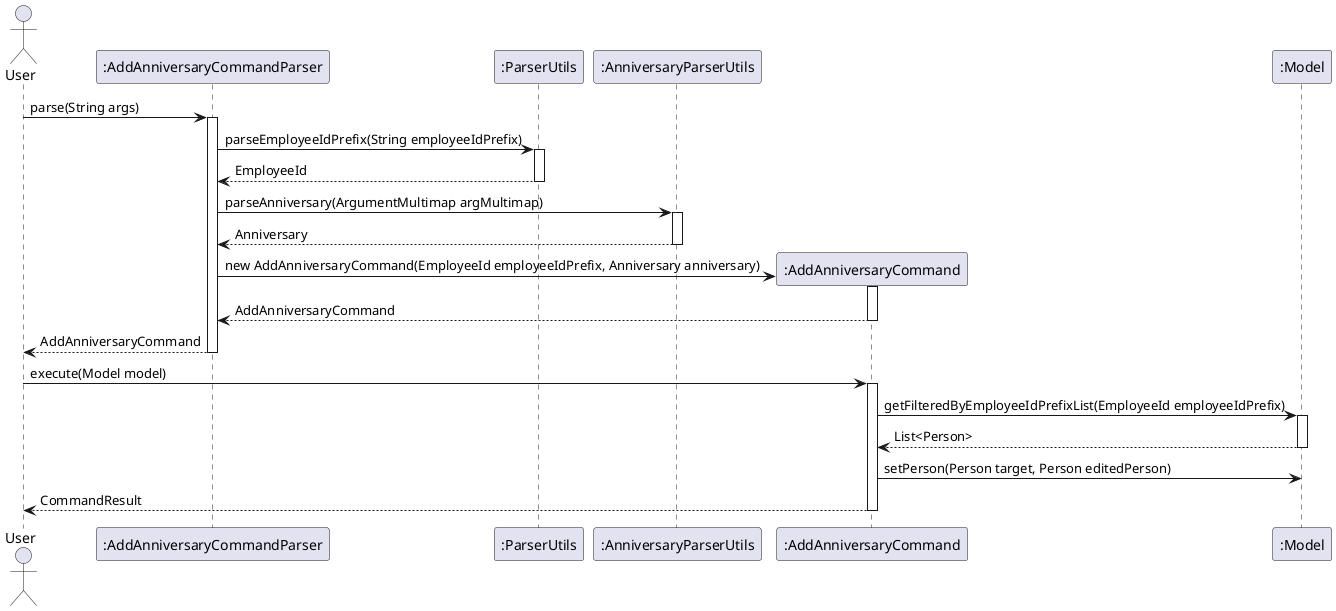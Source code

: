 @startuml
actor User as U
participant ":AddAnniversaryCommandParser" as AACP
participant ":ParserUtils" as PU
participant ":AnniversaryParserUtils" as APU
participant ":AddAnniversaryCommand" as AAC
participant ":Model" as M


U -> AACP: parse(String args)
activate AACP
AACP -> PU : parseEmployeeIdPrefix(String employeeIdPrefix)
activate PU
PU --> AACP: EmployeeId
deactivate PU
AACP -> APU: parseAnniversary(ArgumentMultimap argMultimap)
activate APU
APU --> AACP: Anniversary
deactivate APU
create AAC
AACP -> AAC : new AddAnniversaryCommand(EmployeeId employeeIdPrefix, Anniversary anniversary)
Activate AAC
return AddAnniversaryCommand
AACP --> U : AddAnniversaryCommand
deactivate AACP

U -> AAC: execute(Model model)
activate AAC
AAC -> M : getFilteredByEmployeeIdPrefixList(EmployeeId employeeIdPrefix)
activate M
M --> AAC : List<Person>
deactivate M
AAC -> M : setPerson(Person target, Person editedPerson)
return CommandResult

@enduml
